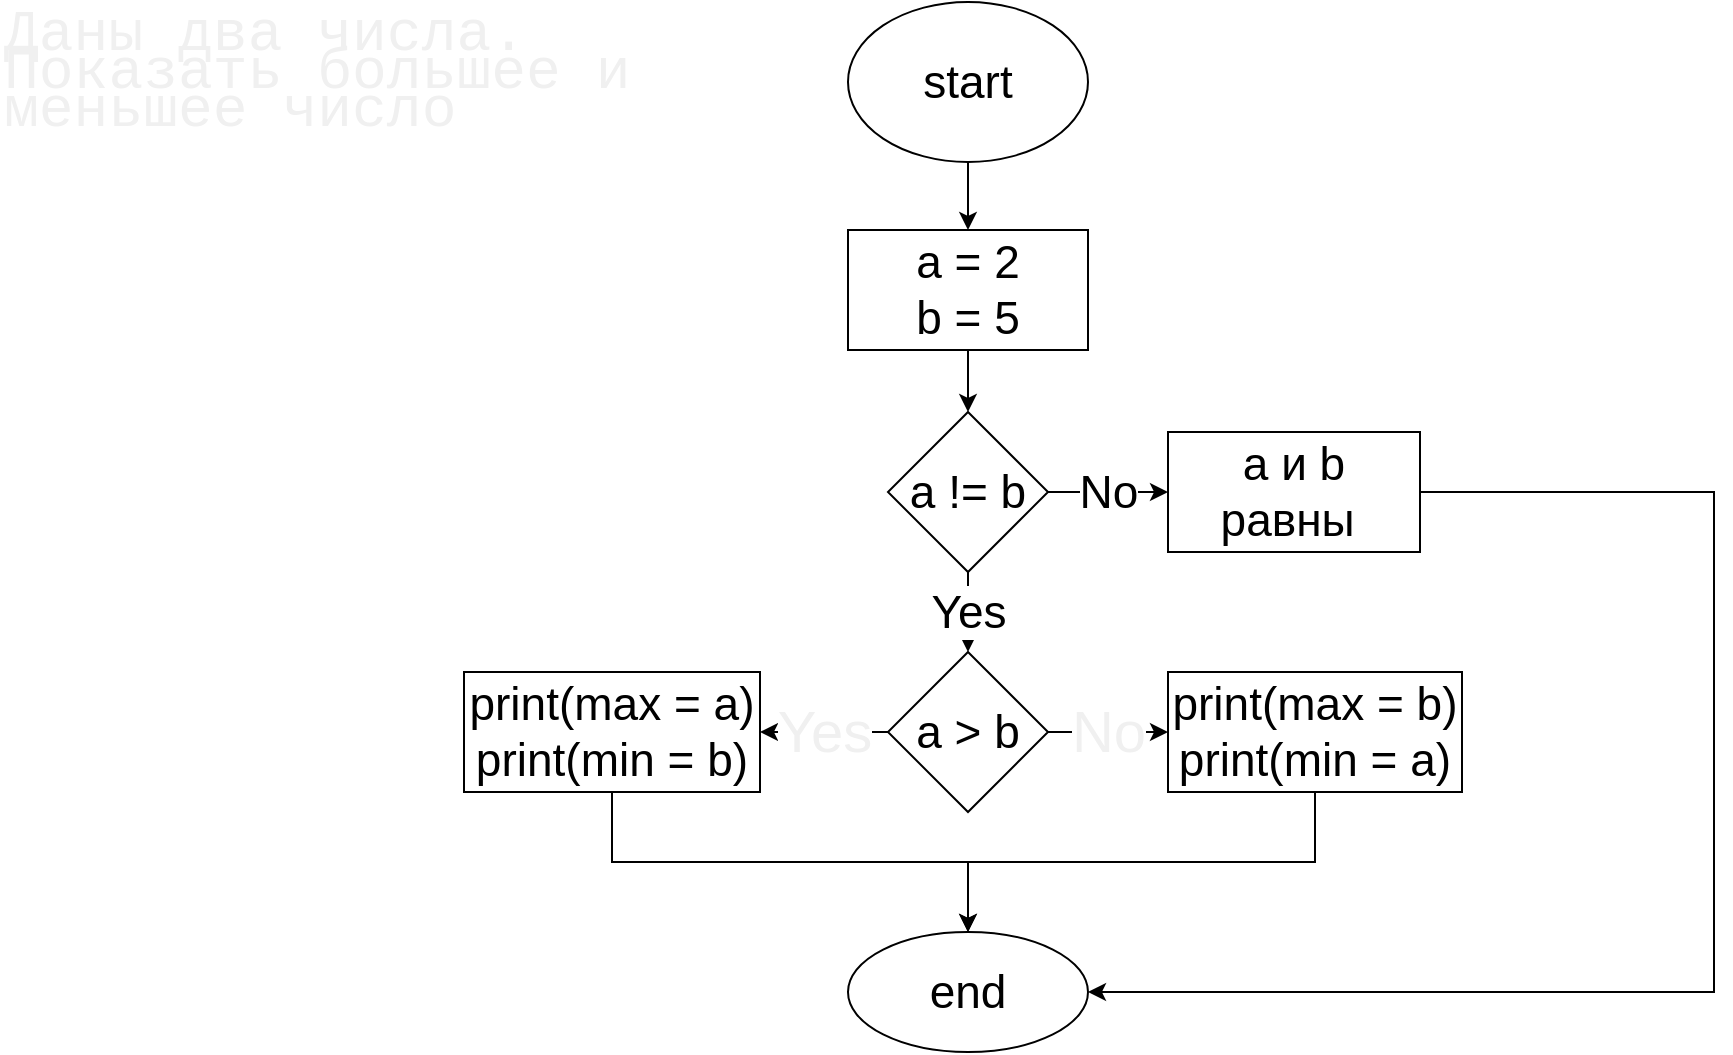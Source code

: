 <mxfile>
    <diagram id="KALMZsaWTN9vHxGUqWYu" name="Страница 1">
        <mxGraphModel dx="2525" dy="994" grid="0" gridSize="10" guides="1" tooltips="1" connect="1" arrows="1" fold="1" page="0" pageScale="1" pageWidth="827" pageHeight="1169" math="0" shadow="0">
            <root>
                <mxCell id="0"/>
                <mxCell id="1" parent="0"/>
                <mxCell id="VPAR5RpEwQv_LzPvL0eH-3" value="" style="edgeStyle=orthogonalEdgeStyle;rounded=0;orthogonalLoop=1;jettySize=auto;html=1;fontSize=23;" parent="1" source="VPAR5RpEwQv_LzPvL0eH-1" target="VPAR5RpEwQv_LzPvL0eH-2" edge="1">
                    <mxGeometry relative="1" as="geometry"/>
                </mxCell>
                <mxCell id="VPAR5RpEwQv_LzPvL0eH-1" value="start" style="ellipse;whiteSpace=wrap;html=1;fontSize=23;" parent="1" vertex="1">
                    <mxGeometry x="354" y="-54" width="120" height="80" as="geometry"/>
                </mxCell>
                <mxCell id="VPAR5RpEwQv_LzPvL0eH-24" style="edgeStyle=orthogonalEdgeStyle;rounded=0;orthogonalLoop=1;jettySize=auto;html=1;exitX=0.5;exitY=1;exitDx=0;exitDy=0;entryX=0.5;entryY=0;entryDx=0;entryDy=0;fontSize=29;fontColor=#F0F0F0;" parent="1" source="VPAR5RpEwQv_LzPvL0eH-2" target="VPAR5RpEwQv_LzPvL0eH-4" edge="1">
                    <mxGeometry relative="1" as="geometry">
                        <mxPoint x="414" y="158" as="targetPoint"/>
                    </mxGeometry>
                </mxCell>
                <mxCell id="VPAR5RpEwQv_LzPvL0eH-2" value="a = 2&lt;br&gt;b = 5" style="whiteSpace=wrap;html=1;fontSize=23;" parent="1" vertex="1">
                    <mxGeometry x="354" y="60" width="120" height="60" as="geometry"/>
                </mxCell>
                <mxCell id="VPAR5RpEwQv_LzPvL0eH-7" value="Yes" style="edgeStyle=orthogonalEdgeStyle;rounded=0;orthogonalLoop=1;jettySize=auto;html=1;fontSize=23;" parent="1" source="VPAR5RpEwQv_LzPvL0eH-4" target="VPAR5RpEwQv_LzPvL0eH-6" edge="1">
                    <mxGeometry relative="1" as="geometry"/>
                </mxCell>
                <mxCell id="VPAR5RpEwQv_LzPvL0eH-9" value="No" style="edgeStyle=orthogonalEdgeStyle;rounded=0;orthogonalLoop=1;jettySize=auto;html=1;fontSize=23;" parent="1" source="VPAR5RpEwQv_LzPvL0eH-4" target="VPAR5RpEwQv_LzPvL0eH-8" edge="1">
                    <mxGeometry relative="1" as="geometry"/>
                </mxCell>
                <mxCell id="VPAR5RpEwQv_LzPvL0eH-4" value="a != b" style="rhombus;whiteSpace=wrap;html=1;fontSize=23;" parent="1" vertex="1">
                    <mxGeometry x="374" y="151" width="80" height="80" as="geometry"/>
                </mxCell>
                <mxCell id="VPAR5RpEwQv_LzPvL0eH-12" value="Yes" style="edgeStyle=orthogonalEdgeStyle;rounded=0;orthogonalLoop=1;jettySize=auto;html=1;fontSize=29;fontColor=#F0F0F0;" parent="1" source="VPAR5RpEwQv_LzPvL0eH-6" target="VPAR5RpEwQv_LzPvL0eH-11" edge="1">
                    <mxGeometry relative="1" as="geometry"/>
                </mxCell>
                <mxCell id="VPAR5RpEwQv_LzPvL0eH-14" value="No" style="edgeStyle=orthogonalEdgeStyle;rounded=0;orthogonalLoop=1;jettySize=auto;html=1;fontSize=29;fontColor=#F0F0F0;" parent="1" source="VPAR5RpEwQv_LzPvL0eH-6" target="VPAR5RpEwQv_LzPvL0eH-13" edge="1">
                    <mxGeometry relative="1" as="geometry"/>
                </mxCell>
                <mxCell id="VPAR5RpEwQv_LzPvL0eH-6" value="a &amp;gt; b" style="rhombus;whiteSpace=wrap;html=1;fontSize=23;" parent="1" vertex="1">
                    <mxGeometry x="374" y="271" width="80" height="80" as="geometry"/>
                </mxCell>
                <mxCell id="VPAR5RpEwQv_LzPvL0eH-23" style="edgeStyle=orthogonalEdgeStyle;rounded=0;orthogonalLoop=1;jettySize=auto;html=1;exitX=1;exitY=0.5;exitDx=0;exitDy=0;entryX=1;entryY=0.5;entryDx=0;entryDy=0;fontSize=29;fontColor=#F0F0F0;" parent="1" source="VPAR5RpEwQv_LzPvL0eH-8" target="VPAR5RpEwQv_LzPvL0eH-18" edge="1">
                    <mxGeometry relative="1" as="geometry">
                        <Array as="points">
                            <mxPoint x="787" y="191"/>
                            <mxPoint x="787" y="441"/>
                        </Array>
                    </mxGeometry>
                </mxCell>
                <mxCell id="VPAR5RpEwQv_LzPvL0eH-8" value="a и b равны&amp;nbsp;" style="whiteSpace=wrap;html=1;fontSize=23;" parent="1" vertex="1">
                    <mxGeometry x="514" y="161" width="126" height="60" as="geometry"/>
                </mxCell>
                <mxCell id="VPAR5RpEwQv_LzPvL0eH-10" value="&lt;div style=&quot;font-family: Consolas, &amp;quot;Courier New&amp;quot;, monospace; font-weight: normal; font-size: 29px; line-height: 19px;&quot;&gt;&lt;div style=&quot;font-size: 29px;&quot;&gt;&lt;span style=&quot;font-size: 29px;&quot;&gt;Даны два числа. Показать большее и меньшее число&lt;/span&gt;&lt;/div&gt;&lt;/div&gt;" style="text;whiteSpace=wrap;html=1;fontSize=29;fontColor=#F0F0F0;labelBackgroundColor=none;" parent="1" vertex="1">
                    <mxGeometry x="-70" y="-54" width="400" height="60" as="geometry"/>
                </mxCell>
                <mxCell id="5" style="edgeStyle=orthogonalEdgeStyle;rounded=0;html=1;exitX=0.5;exitY=1;exitDx=0;exitDy=0;entryX=0.5;entryY=0;entryDx=0;entryDy=0;elbow=vertical;" edge="1" parent="1" source="VPAR5RpEwQv_LzPvL0eH-11" target="VPAR5RpEwQv_LzPvL0eH-18">
                    <mxGeometry relative="1" as="geometry"/>
                </mxCell>
                <mxCell id="VPAR5RpEwQv_LzPvL0eH-11" value="print(max = a)&lt;br&gt;print(min = b)" style="whiteSpace=wrap;html=1;fontSize=23;" parent="1" vertex="1">
                    <mxGeometry x="162" y="281" width="148" height="60" as="geometry"/>
                </mxCell>
                <mxCell id="4" style="edgeStyle=orthogonalEdgeStyle;html=1;exitX=0.5;exitY=1;exitDx=0;exitDy=0;entryX=0.5;entryY=0;entryDx=0;entryDy=0;elbow=vertical;rounded=0;" edge="1" parent="1" source="VPAR5RpEwQv_LzPvL0eH-13" target="VPAR5RpEwQv_LzPvL0eH-18">
                    <mxGeometry relative="1" as="geometry"/>
                </mxCell>
                <mxCell id="VPAR5RpEwQv_LzPvL0eH-13" value="print(max = b)&lt;br&gt;print(min = a)" style="whiteSpace=wrap;html=1;fontSize=23;" parent="1" vertex="1">
                    <mxGeometry x="514" y="281" width="147" height="60" as="geometry"/>
                </mxCell>
                <mxCell id="VPAR5RpEwQv_LzPvL0eH-18" value="end" style="ellipse;whiteSpace=wrap;html=1;fontSize=23;" parent="1" vertex="1">
                    <mxGeometry x="354" y="411" width="120" height="60" as="geometry"/>
                </mxCell>
            </root>
        </mxGraphModel>
    </diagram>
</mxfile>